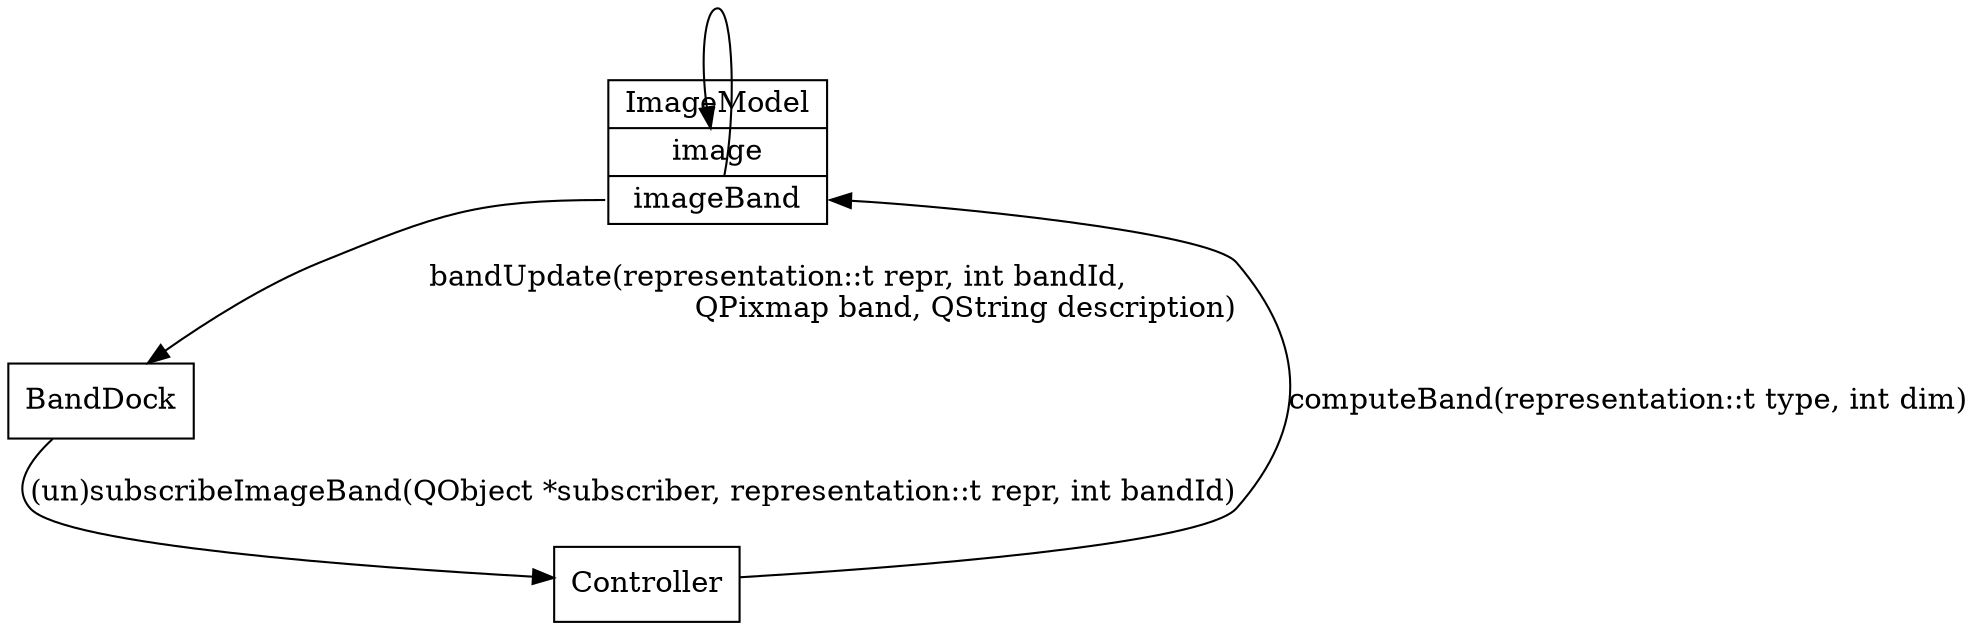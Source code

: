 // This is a preliminary attemt to document data dependencies in the gerbil
// GUI.

digraph datadep {
node [shape=record];

ImageModel [label="{ImageModel | <image> image | <band> imageBand}"]; 
BandDock;
Controller;

// image band updates
ImageModel:band -> ImageModel:image;
BandDock -> Controller[label="(un)subscribeImageBand(QObject *subscriber, representation::t repr, int bandId)"];
Controller -> ImageModel:band [label="computeBand(representation::t type, int dim)"];
ImageModel:band -> BandDock [label="bandUpdate(representation::t repr, int bandId,
					QPixmap band, QString description)"]

}
